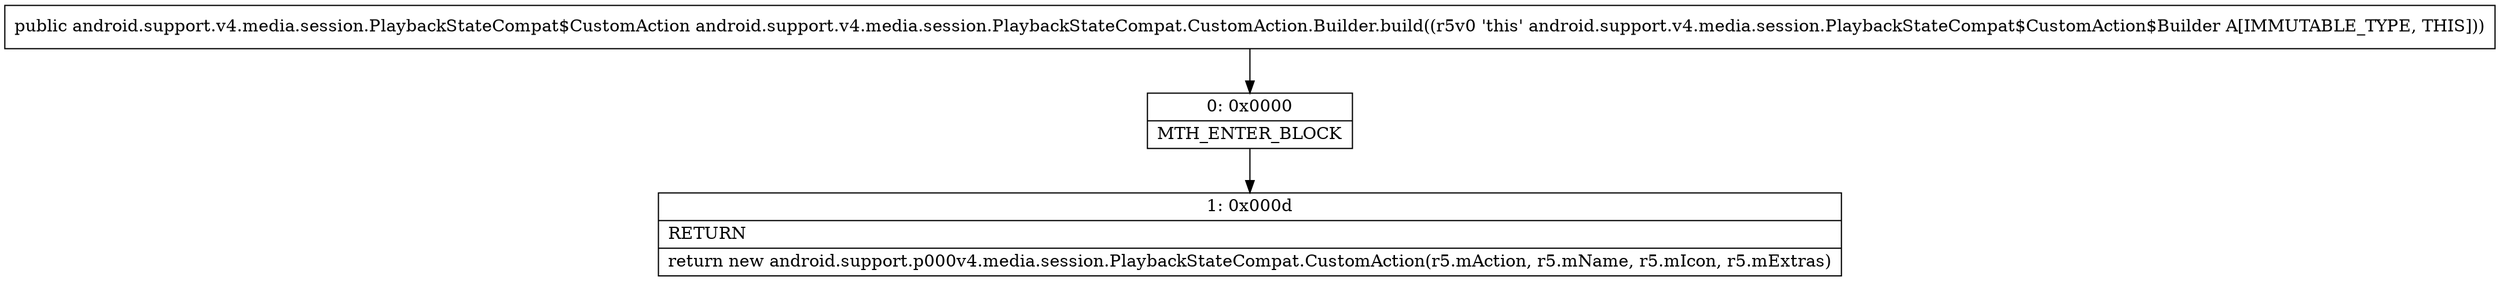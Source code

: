 digraph "CFG forandroid.support.v4.media.session.PlaybackStateCompat.CustomAction.Builder.build()Landroid\/support\/v4\/media\/session\/PlaybackStateCompat$CustomAction;" {
Node_0 [shape=record,label="{0\:\ 0x0000|MTH_ENTER_BLOCK\l}"];
Node_1 [shape=record,label="{1\:\ 0x000d|RETURN\l|return new android.support.p000v4.media.session.PlaybackStateCompat.CustomAction(r5.mAction, r5.mName, r5.mIcon, r5.mExtras)\l}"];
MethodNode[shape=record,label="{public android.support.v4.media.session.PlaybackStateCompat$CustomAction android.support.v4.media.session.PlaybackStateCompat.CustomAction.Builder.build((r5v0 'this' android.support.v4.media.session.PlaybackStateCompat$CustomAction$Builder A[IMMUTABLE_TYPE, THIS])) }"];
MethodNode -> Node_0;
Node_0 -> Node_1;
}

